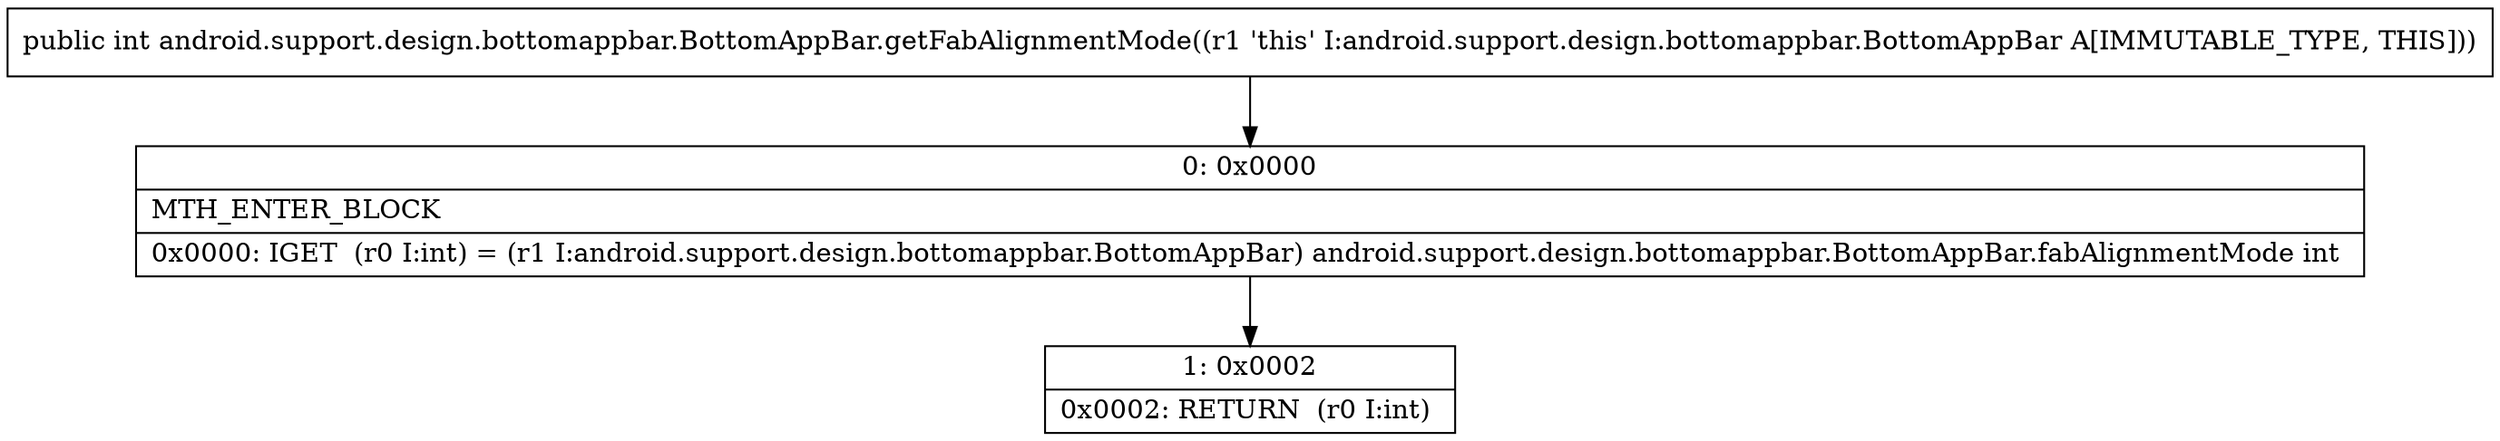 digraph "CFG forandroid.support.design.bottomappbar.BottomAppBar.getFabAlignmentMode()I" {
Node_0 [shape=record,label="{0\:\ 0x0000|MTH_ENTER_BLOCK\l|0x0000: IGET  (r0 I:int) = (r1 I:android.support.design.bottomappbar.BottomAppBar) android.support.design.bottomappbar.BottomAppBar.fabAlignmentMode int \l}"];
Node_1 [shape=record,label="{1\:\ 0x0002|0x0002: RETURN  (r0 I:int) \l}"];
MethodNode[shape=record,label="{public int android.support.design.bottomappbar.BottomAppBar.getFabAlignmentMode((r1 'this' I:android.support.design.bottomappbar.BottomAppBar A[IMMUTABLE_TYPE, THIS])) }"];
MethodNode -> Node_0;
Node_0 -> Node_1;
}

